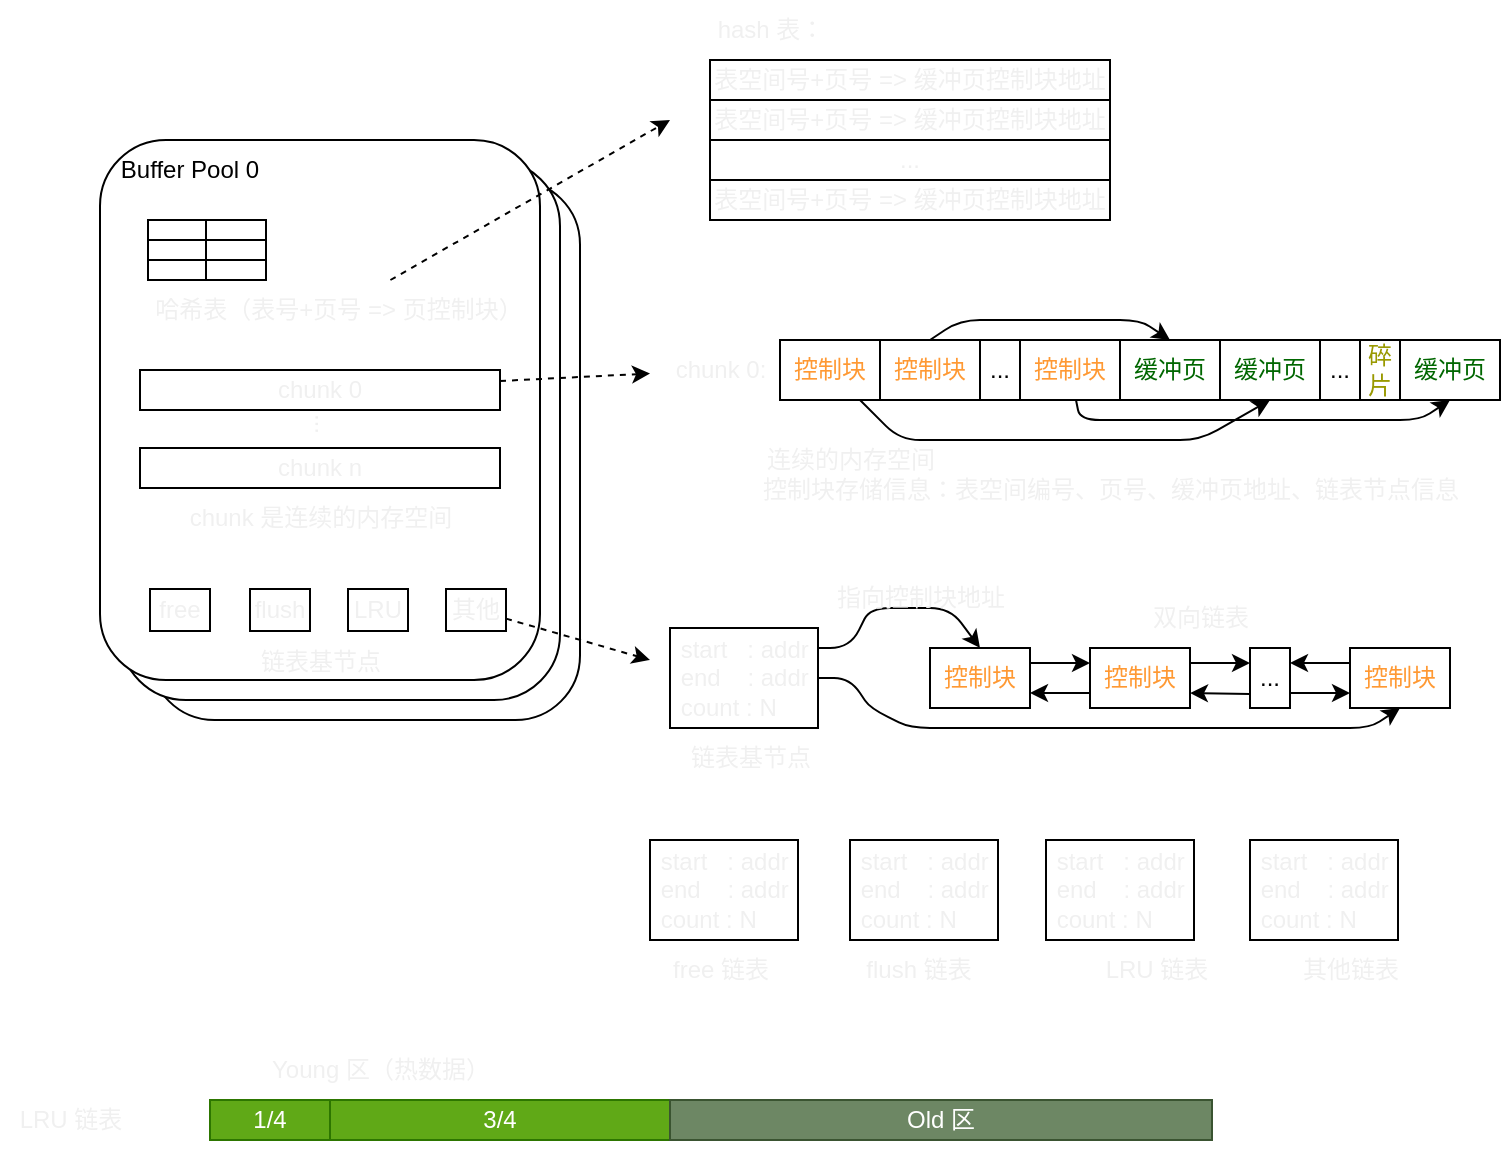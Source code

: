<mxfile>
    <diagram id="E7J-FA73gHhfA6-gnP1i" name="Page-1">
        <mxGraphModel dx="932" dy="840" grid="1" gridSize="10" guides="1" tooltips="1" connect="1" arrows="1" fold="1" page="1" pageScale="1" pageWidth="850" pageHeight="1100" math="0" shadow="0">
            <root>
                <mxCell id="0"/>
                <mxCell id="1" parent="0"/>
                <mxCell id="47" value="" style="rounded=1;whiteSpace=wrap;html=1;" vertex="1" parent="1">
                    <mxGeometry x="100" y="150" width="215" height="270" as="geometry"/>
                </mxCell>
                <mxCell id="34" value="&amp;nbsp;start&amp;nbsp; &amp;nbsp;: addr&lt;br&gt;&amp;nbsp;end&amp;nbsp; &amp;nbsp; : addr&lt;br&gt;&lt;div style=&quot;&quot;&gt;&lt;span style=&quot;background-color: initial;&quot;&gt;&amp;nbsp;count : N&lt;/span&gt;&lt;/div&gt;" style="rounded=0;whiteSpace=wrap;html=1;fontColor=#F0F0F0;align=left;" vertex="1" parent="1">
                    <mxGeometry x="350" y="480" width="74" height="50" as="geometry"/>
                </mxCell>
                <mxCell id="35" value="&amp;nbsp;start&amp;nbsp; &amp;nbsp;: addr&lt;br&gt;&amp;nbsp;end&amp;nbsp; &amp;nbsp; : addr&lt;br&gt;&lt;div style=&quot;&quot;&gt;&lt;span style=&quot;background-color: initial;&quot;&gt;&amp;nbsp;count : N&lt;/span&gt;&lt;/div&gt;" style="rounded=0;whiteSpace=wrap;html=1;fontColor=#F0F0F0;align=left;" vertex="1" parent="1">
                    <mxGeometry x="450" y="480" width="74" height="50" as="geometry"/>
                </mxCell>
                <mxCell id="36" value="&amp;nbsp;start&amp;nbsp; &amp;nbsp;: addr&lt;br&gt;&amp;nbsp;end&amp;nbsp; &amp;nbsp; : addr&lt;br&gt;&lt;div style=&quot;&quot;&gt;&lt;span style=&quot;background-color: initial;&quot;&gt;&amp;nbsp;count : N&lt;/span&gt;&lt;/div&gt;" style="rounded=0;whiteSpace=wrap;html=1;fontColor=#F0F0F0;align=left;" vertex="1" parent="1">
                    <mxGeometry x="548" y="480" width="74" height="50" as="geometry"/>
                </mxCell>
                <mxCell id="37" value="&amp;nbsp;start&amp;nbsp; &amp;nbsp;: addr&lt;br&gt;&amp;nbsp;end&amp;nbsp; &amp;nbsp; : addr&lt;br&gt;&lt;div style=&quot;&quot;&gt;&lt;span style=&quot;background-color: initial;&quot;&gt;&amp;nbsp;count : N&lt;/span&gt;&lt;/div&gt;" style="rounded=0;whiteSpace=wrap;html=1;fontColor=#F0F0F0;align=left;" vertex="1" parent="1">
                    <mxGeometry x="650" y="480" width="74" height="50" as="geometry"/>
                </mxCell>
                <mxCell id="38" value="free 链表" style="text;html=1;align=center;verticalAlign=middle;resizable=0;points=[];autosize=1;strokeColor=none;fillColor=none;fontColor=#F0F0F0;" vertex="1" parent="1">
                    <mxGeometry x="350" y="530" width="70" height="30" as="geometry"/>
                </mxCell>
                <mxCell id="39" value="flush 链表" style="text;html=1;align=center;verticalAlign=middle;resizable=0;points=[];autosize=1;strokeColor=none;fillColor=none;fontColor=#F0F0F0;" vertex="1" parent="1">
                    <mxGeometry x="444" y="530" width="80" height="30" as="geometry"/>
                </mxCell>
                <mxCell id="40" value="LRU 链表" style="text;html=1;align=center;verticalAlign=middle;resizable=0;points=[];autosize=1;strokeColor=none;fillColor=none;fontColor=#F0F0F0;" vertex="1" parent="1">
                    <mxGeometry x="568" y="530" width="70" height="30" as="geometry"/>
                </mxCell>
                <mxCell id="41" value="其他链表" style="text;html=1;align=center;verticalAlign=middle;resizable=0;points=[];autosize=1;strokeColor=none;fillColor=none;fontColor=#F0F0F0;" vertex="1" parent="1">
                    <mxGeometry x="665" y="530" width="70" height="30" as="geometry"/>
                </mxCell>
                <mxCell id="46" value="" style="rounded=1;whiteSpace=wrap;html=1;" vertex="1" parent="1">
                    <mxGeometry x="85" y="140" width="220" height="270" as="geometry"/>
                </mxCell>
                <mxCell id="2" value="" style="rounded=1;whiteSpace=wrap;html=1;" vertex="1" parent="1">
                    <mxGeometry x="75" y="130" width="220" height="270" as="geometry"/>
                </mxCell>
                <mxCell id="3" value="Buffer Pool 0" style="text;html=1;strokeColor=none;fillColor=none;align=center;verticalAlign=middle;whiteSpace=wrap;rounded=0;" vertex="1" parent="1">
                    <mxGeometry x="75" y="130" width="90" height="30" as="geometry"/>
                </mxCell>
                <mxCell id="76" style="edgeStyle=none;html=1;fontColor=#F0F0F0;dashed=1;" edge="1" parent="1" source="48" target="33">
                    <mxGeometry relative="1" as="geometry"/>
                </mxCell>
                <mxCell id="48" value="chunk 0" style="rounded=0;whiteSpace=wrap;html=1;fontColor=#F0F0F0;" vertex="1" parent="1">
                    <mxGeometry x="95" y="245" width="180" height="20" as="geometry"/>
                </mxCell>
                <mxCell id="50" value="chunk n" style="rounded=0;whiteSpace=wrap;html=1;fontColor=#F0F0F0;" vertex="1" parent="1">
                    <mxGeometry x="95" y="284" width="180" height="20" as="geometry"/>
                </mxCell>
                <mxCell id="51" value="..." style="text;html=1;strokeColor=none;fillColor=none;align=center;verticalAlign=middle;whiteSpace=wrap;rounded=0;fontColor=#F0F0F0;direction=west;flipV=1;flipH=1;horizontal=0;" vertex="1" parent="1">
                    <mxGeometry x="150" y="257" width="60" height="30" as="geometry"/>
                </mxCell>
                <mxCell id="52" value="chunk 是连续的内存空间" style="text;html=1;align=center;verticalAlign=middle;resizable=0;points=[];autosize=1;strokeColor=none;fillColor=none;fontColor=#F0F0F0;" vertex="1" parent="1">
                    <mxGeometry x="110" y="304" width="150" height="30" as="geometry"/>
                </mxCell>
                <mxCell id="58" value="free" style="whiteSpace=wrap;html=1;fontColor=#F0F0F0;" vertex="1" parent="1">
                    <mxGeometry x="100" y="354.5" width="30" height="21" as="geometry"/>
                </mxCell>
                <mxCell id="59" value="flush" style="whiteSpace=wrap;html=1;fontColor=#F0F0F0;" vertex="1" parent="1">
                    <mxGeometry x="150" y="354.5" width="30" height="21" as="geometry"/>
                </mxCell>
                <mxCell id="60" value="LRU" style="whiteSpace=wrap;html=1;fontColor=#F0F0F0;" vertex="1" parent="1">
                    <mxGeometry x="199" y="354.5" width="30" height="21" as="geometry"/>
                </mxCell>
                <mxCell id="61" value="链表基节点" style="text;html=1;align=center;verticalAlign=middle;resizable=0;points=[];autosize=1;strokeColor=none;fillColor=none;fontColor=#F0F0F0;" vertex="1" parent="1">
                    <mxGeometry x="145" y="375.5" width="80" height="30" as="geometry"/>
                </mxCell>
                <mxCell id="70" value="" style="group" vertex="1" connectable="0" parent="1">
                    <mxGeometry x="99" y="170" width="59" height="30" as="geometry"/>
                </mxCell>
                <mxCell id="65" value="" style="group" vertex="1" connectable="0" parent="70">
                    <mxGeometry width="30" height="30" as="geometry"/>
                </mxCell>
                <mxCell id="62" value="" style="rounded=0;whiteSpace=wrap;html=1;fontColor=#F0F0F0;" vertex="1" parent="65">
                    <mxGeometry width="30" height="10" as="geometry"/>
                </mxCell>
                <mxCell id="63" value="" style="rounded=0;whiteSpace=wrap;html=1;fontColor=#F0F0F0;" vertex="1" parent="65">
                    <mxGeometry y="10" width="30" height="10" as="geometry"/>
                </mxCell>
                <mxCell id="64" value="" style="rounded=0;whiteSpace=wrap;html=1;fontColor=#F0F0F0;" vertex="1" parent="65">
                    <mxGeometry y="20" width="30" height="10" as="geometry"/>
                </mxCell>
                <mxCell id="66" value="" style="group" vertex="1" connectable="0" parent="70">
                    <mxGeometry x="29" width="30" height="30" as="geometry"/>
                </mxCell>
                <mxCell id="67" value="" style="rounded=0;whiteSpace=wrap;html=1;fontColor=#F0F0F0;" vertex="1" parent="66">
                    <mxGeometry width="30" height="10" as="geometry"/>
                </mxCell>
                <mxCell id="68" value="" style="rounded=0;whiteSpace=wrap;html=1;fontColor=#F0F0F0;" vertex="1" parent="66">
                    <mxGeometry y="10" width="30" height="10" as="geometry"/>
                </mxCell>
                <mxCell id="69" value="" style="rounded=0;whiteSpace=wrap;html=1;fontColor=#F0F0F0;" vertex="1" parent="66">
                    <mxGeometry y="20" width="30" height="10" as="geometry"/>
                </mxCell>
                <mxCell id="77" style="edgeStyle=none;html=1;dashed=1;fontColor=#F0F0F0;" edge="1" parent="1" source="71">
                    <mxGeometry relative="1" as="geometry">
                        <mxPoint x="360" y="120" as="targetPoint"/>
                    </mxGeometry>
                </mxCell>
                <mxCell id="71" value="哈希表（表号+页号 =&amp;gt; 页控制块）" style="text;html=1;align=center;verticalAlign=middle;resizable=0;points=[];autosize=1;strokeColor=none;fillColor=none;fontColor=#F0F0F0;" vertex="1" parent="1">
                    <mxGeometry x="89" y="200" width="210" height="30" as="geometry"/>
                </mxCell>
                <mxCell id="72" value="" style="group" vertex="1" connectable="0" parent="1">
                    <mxGeometry x="370" y="60" width="210" height="110" as="geometry"/>
                </mxCell>
                <mxCell id="53" value="表空间号+页号 =&amp;gt; 缓冲页控制块地址" style="whiteSpace=wrap;html=1;fontColor=#F0F0F0;" vertex="1" parent="72">
                    <mxGeometry x="10" y="30" width="200" height="20" as="geometry"/>
                </mxCell>
                <mxCell id="54" value="表空间号+页号 =&amp;gt; 缓冲页控制块地址" style="whiteSpace=wrap;html=1;fontColor=#F0F0F0;" vertex="1" parent="72">
                    <mxGeometry x="10" y="50" width="200" height="20" as="geometry"/>
                </mxCell>
                <mxCell id="55" value="表空间号+页号 =&amp;gt; 缓冲页控制块地址" style="whiteSpace=wrap;html=1;fontColor=#F0F0F0;" vertex="1" parent="72">
                    <mxGeometry x="10" y="90" width="200" height="20" as="geometry"/>
                </mxCell>
                <mxCell id="56" value="..." style="whiteSpace=wrap;html=1;fontColor=#F0F0F0;" vertex="1" parent="72">
                    <mxGeometry x="10" y="70" width="200" height="20" as="geometry"/>
                </mxCell>
                <mxCell id="57" value="hash 表：" style="text;html=1;align=center;verticalAlign=middle;resizable=0;points=[];autosize=1;strokeColor=none;fillColor=none;fontColor=#F0F0F0;" vertex="1" parent="72">
                    <mxGeometry width="80" height="30" as="geometry"/>
                </mxCell>
                <mxCell id="73" value="" style="group" vertex="1" connectable="0" parent="1">
                    <mxGeometry x="350" y="220" width="425" height="100" as="geometry"/>
                </mxCell>
                <mxCell id="5" value="控制块" style="rounded=0;whiteSpace=wrap;html=1;fontColor=#FF9933;" vertex="1" parent="73">
                    <mxGeometry x="65" y="10" width="50" height="30" as="geometry"/>
                </mxCell>
                <mxCell id="6" value="控制块" style="rounded=0;whiteSpace=wrap;html=1;fontColor=#FF9933;" vertex="1" parent="73">
                    <mxGeometry x="115" y="10" width="50" height="30" as="geometry"/>
                </mxCell>
                <mxCell id="7" value="控制块" style="rounded=0;whiteSpace=wrap;html=1;fontColor=#FF9933;" vertex="1" parent="73">
                    <mxGeometry x="185" y="10" width="50" height="30" as="geometry"/>
                </mxCell>
                <mxCell id="8" value="..." style="rounded=0;whiteSpace=wrap;html=1;" vertex="1" parent="73">
                    <mxGeometry x="165" y="10" width="20" height="30" as="geometry"/>
                </mxCell>
                <mxCell id="10" value="缓冲页" style="rounded=0;whiteSpace=wrap;html=1;fontColor=#006600;" vertex="1" parent="73">
                    <mxGeometry x="235" y="10" width="50" height="30" as="geometry"/>
                </mxCell>
                <mxCell id="16" style="edgeStyle=none;html=1;entryX=0.5;entryY=0;entryDx=0;entryDy=0;exitX=0.5;exitY=0;exitDx=0;exitDy=0;" edge="1" parent="73" source="6" target="10">
                    <mxGeometry relative="1" as="geometry">
                        <mxPoint x="215" y="-30" as="targetPoint"/>
                        <Array as="points">
                            <mxPoint x="155"/>
                            <mxPoint x="245"/>
                        </Array>
                    </mxGeometry>
                </mxCell>
                <mxCell id="11" value="缓冲页" style="rounded=0;whiteSpace=wrap;html=1;fontColor=#006600;" vertex="1" parent="73">
                    <mxGeometry x="285" y="10" width="50" height="30" as="geometry"/>
                </mxCell>
                <mxCell id="15" style="edgeStyle=none;html=1;entryX=0.5;entryY=1;entryDx=0;entryDy=0;" edge="1" parent="73" source="5" target="11">
                    <mxGeometry relative="1" as="geometry">
                        <mxPoint x="195" y="120" as="targetPoint"/>
                        <Array as="points">
                            <mxPoint x="125" y="60"/>
                            <mxPoint x="275" y="60"/>
                        </Array>
                    </mxGeometry>
                </mxCell>
                <mxCell id="12" value="缓冲页" style="rounded=0;whiteSpace=wrap;html=1;fontColor=#006600;" vertex="1" parent="73">
                    <mxGeometry x="375" y="10" width="50" height="30" as="geometry"/>
                </mxCell>
                <mxCell id="17" style="edgeStyle=none;html=1;entryX=0.5;entryY=1;entryDx=0;entryDy=0;" edge="1" parent="73" source="7" target="12">
                    <mxGeometry relative="1" as="geometry">
                        <mxPoint x="345" y="100" as="targetPoint"/>
                        <Array as="points">
                            <mxPoint x="215" y="50"/>
                            <mxPoint x="385" y="50"/>
                        </Array>
                    </mxGeometry>
                </mxCell>
                <mxCell id="13" value="..." style="rounded=0;whiteSpace=wrap;html=1;" vertex="1" parent="73">
                    <mxGeometry x="335" y="10" width="20" height="30" as="geometry"/>
                </mxCell>
                <mxCell id="14" value="碎片" style="rounded=0;whiteSpace=wrap;html=1;fontColor=#999900;" vertex="1" parent="73">
                    <mxGeometry x="355" y="10" width="20" height="30" as="geometry"/>
                </mxCell>
                <mxCell id="33" value="chunk 0:" style="text;html=1;align=center;verticalAlign=middle;resizable=0;points=[];autosize=1;strokeColor=none;fillColor=none;fontColor=#F0F0F0;" vertex="1" parent="73">
                    <mxGeometry y="10" width="70" height="30" as="geometry"/>
                </mxCell>
                <mxCell id="44" value="连续的内存空间" style="text;html=1;align=center;verticalAlign=middle;resizable=0;points=[];autosize=1;strokeColor=none;fillColor=none;fontColor=#F0F0F0;" vertex="1" parent="73">
                    <mxGeometry x="45" y="55" width="110" height="30" as="geometry"/>
                </mxCell>
                <mxCell id="45" value="控制块存储信息：表空间编号、页号、缓冲页地址、链表节点信息" style="text;html=1;align=center;verticalAlign=middle;resizable=0;points=[];autosize=1;strokeColor=none;fillColor=none;fontColor=#F0F0F0;" vertex="1" parent="73">
                    <mxGeometry x="45" y="70" width="370" height="30" as="geometry"/>
                </mxCell>
                <mxCell id="78" style="edgeStyle=none;html=1;dashed=1;fontColor=#F0F0F0;" edge="1" parent="1" source="74">
                    <mxGeometry relative="1" as="geometry">
                        <mxPoint x="350" y="390" as="targetPoint"/>
                    </mxGeometry>
                </mxCell>
                <mxCell id="74" value="其他" style="whiteSpace=wrap;html=1;fontColor=#F0F0F0;" vertex="1" parent="1">
                    <mxGeometry x="248" y="354.5" width="30" height="21" as="geometry"/>
                </mxCell>
                <mxCell id="75" value="" style="group" vertex="1" connectable="0" parent="1">
                    <mxGeometry x="360" y="344" width="390" height="110" as="geometry"/>
                </mxCell>
                <mxCell id="31" style="edgeStyle=none;html=1;fontColor=#F0F0F0;entryX=0.5;entryY=0;entryDx=0;entryDy=0;" edge="1" parent="75" target="20">
                    <mxGeometry relative="1" as="geometry">
                        <mxPoint x="70" y="40" as="sourcePoint"/>
                        <mxPoint x="130" y="20" as="targetPoint"/>
                        <Array as="points">
                            <mxPoint x="90" y="40"/>
                            <mxPoint x="100" y="20"/>
                            <mxPoint x="140" y="20"/>
                        </Array>
                    </mxGeometry>
                </mxCell>
                <mxCell id="18" value="&amp;nbsp;start&amp;nbsp; &amp;nbsp;: addr&lt;br&gt;&amp;nbsp;end&amp;nbsp; &amp;nbsp; : addr&lt;br&gt;&lt;div style=&quot;&quot;&gt;&lt;span style=&quot;background-color: initial;&quot;&gt;&amp;nbsp;count : N&lt;/span&gt;&lt;/div&gt;" style="rounded=0;whiteSpace=wrap;html=1;fontColor=#F0F0F0;align=left;" vertex="1" parent="75">
                    <mxGeometry y="30" width="74" height="50" as="geometry"/>
                </mxCell>
                <mxCell id="19" value="链表基节点" style="text;html=1;align=center;verticalAlign=middle;resizable=0;points=[];autosize=1;strokeColor=none;fillColor=none;fontColor=#F0F0F0;" vertex="1" parent="75">
                    <mxGeometry y="80" width="80" height="30" as="geometry"/>
                </mxCell>
                <mxCell id="20" value="控制块" style="rounded=0;whiteSpace=wrap;html=1;fontColor=#FF9933;" vertex="1" parent="75">
                    <mxGeometry x="130" y="40" width="50" height="30" as="geometry"/>
                </mxCell>
                <mxCell id="26" style="edgeStyle=none;html=1;entryX=1;entryY=0.75;entryDx=0;entryDy=0;fontColor=#F0F0F0;exitX=0;exitY=0.75;exitDx=0;exitDy=0;" edge="1" parent="75" source="21" target="20">
                    <mxGeometry relative="1" as="geometry"/>
                </mxCell>
                <mxCell id="21" value="控制块" style="rounded=0;whiteSpace=wrap;html=1;fontColor=#FF9933;" vertex="1" parent="75">
                    <mxGeometry x="210" y="40" width="50" height="30" as="geometry"/>
                </mxCell>
                <mxCell id="25" style="edgeStyle=none;html=1;fontColor=#F0F0F0;exitX=1;exitY=0.25;exitDx=0;exitDy=0;entryX=0;entryY=0.25;entryDx=0;entryDy=0;" edge="1" parent="75" source="20" target="21">
                    <mxGeometry relative="1" as="geometry">
                        <mxPoint x="210" y="50" as="targetPoint"/>
                    </mxGeometry>
                </mxCell>
                <mxCell id="22" value="控制块" style="rounded=0;whiteSpace=wrap;html=1;fontColor=#FF9933;" vertex="1" parent="75">
                    <mxGeometry x="340" y="40" width="50" height="30" as="geometry"/>
                </mxCell>
                <mxCell id="32" style="edgeStyle=none;html=1;fontColor=#F0F0F0;entryX=0.5;entryY=1;entryDx=0;entryDy=0;" edge="1" parent="75" source="18" target="22">
                    <mxGeometry relative="1" as="geometry">
                        <mxPoint x="310" y="140" as="targetPoint"/>
                        <Array as="points">
                            <mxPoint x="90" y="55"/>
                            <mxPoint x="100" y="70"/>
                            <mxPoint x="120" y="80"/>
                            <mxPoint x="350" y="80"/>
                        </Array>
                    </mxGeometry>
                </mxCell>
                <mxCell id="28" style="edgeStyle=none;html=1;entryX=1;entryY=0.75;entryDx=0;entryDy=0;fontColor=#F0F0F0;" edge="1" parent="75" target="21">
                    <mxGeometry relative="1" as="geometry">
                        <mxPoint x="290" y="63" as="sourcePoint"/>
                    </mxGeometry>
                </mxCell>
                <mxCell id="30" style="edgeStyle=none;html=1;entryX=0;entryY=0.75;entryDx=0;entryDy=0;fontColor=#F0F0F0;exitX=1;exitY=0.75;exitDx=0;exitDy=0;" edge="1" parent="75" source="23" target="22">
                    <mxGeometry relative="1" as="geometry"/>
                </mxCell>
                <mxCell id="23" value="..." style="rounded=0;whiteSpace=wrap;html=1;" vertex="1" parent="75">
                    <mxGeometry x="290" y="40" width="20" height="30" as="geometry"/>
                </mxCell>
                <mxCell id="27" style="edgeStyle=none;html=1;entryX=0;entryY=0.25;entryDx=0;entryDy=0;fontColor=#F0F0F0;exitX=1;exitY=0.25;exitDx=0;exitDy=0;" edge="1" parent="75" source="21" target="23">
                    <mxGeometry relative="1" as="geometry"/>
                </mxCell>
                <mxCell id="29" style="edgeStyle=none;html=1;entryX=1;entryY=0.25;entryDx=0;entryDy=0;fontColor=#F0F0F0;exitX=0;exitY=0.25;exitDx=0;exitDy=0;" edge="1" parent="75" source="22" target="23">
                    <mxGeometry relative="1" as="geometry"/>
                </mxCell>
                <mxCell id="42" value="指向控制块地址" style="text;html=1;align=center;verticalAlign=middle;resizable=0;points=[];autosize=1;strokeColor=none;fillColor=none;fontColor=#F0F0F0;" vertex="1" parent="75">
                    <mxGeometry x="70" width="110" height="30" as="geometry"/>
                </mxCell>
                <mxCell id="43" value="双向链表" style="text;html=1;align=center;verticalAlign=middle;resizable=0;points=[];autosize=1;strokeColor=none;fillColor=none;fontColor=#F0F0F0;" vertex="1" parent="75">
                    <mxGeometry x="230" y="10" width="70" height="30" as="geometry"/>
                </mxCell>
                <mxCell id="79" value="3/4" style="rounded=0;whiteSpace=wrap;html=1;fillColor=#60a917;strokeColor=#2D7600;fontColor=#ffffff;" vertex="1" parent="1">
                    <mxGeometry x="190" y="610" width="170" height="20" as="geometry"/>
                </mxCell>
                <mxCell id="80" value="Old 区" style="rounded=0;whiteSpace=wrap;html=1;fillColor=#6d8764;strokeColor=#3A5431;fontColor=#ffffff;" vertex="1" parent="1">
                    <mxGeometry x="360" y="610" width="271" height="20" as="geometry"/>
                </mxCell>
                <mxCell id="81" value="1/4" style="rounded=0;whiteSpace=wrap;html=1;fontColor=#ffffff;fillColor=#60a917;strokeColor=#2D7600;" vertex="1" parent="1">
                    <mxGeometry x="130" y="610" width="60" height="20" as="geometry"/>
                </mxCell>
                <mxCell id="82" value="Young 区（热数据）" style="text;html=1;align=center;verticalAlign=middle;resizable=0;points=[];autosize=1;strokeColor=none;fillColor=none;fontColor=#F0F0F0;" vertex="1" parent="1">
                    <mxGeometry x="150" y="580" width="130" height="30" as="geometry"/>
                </mxCell>
                <mxCell id="83" value="LRU 链表" style="text;html=1;align=center;verticalAlign=middle;resizable=0;points=[];autosize=1;strokeColor=none;fillColor=none;fontColor=#F0F0F0;" vertex="1" parent="1">
                    <mxGeometry x="25" y="605" width="70" height="30" as="geometry"/>
                </mxCell>
            </root>
        </mxGraphModel>
    </diagram>
</mxfile>
